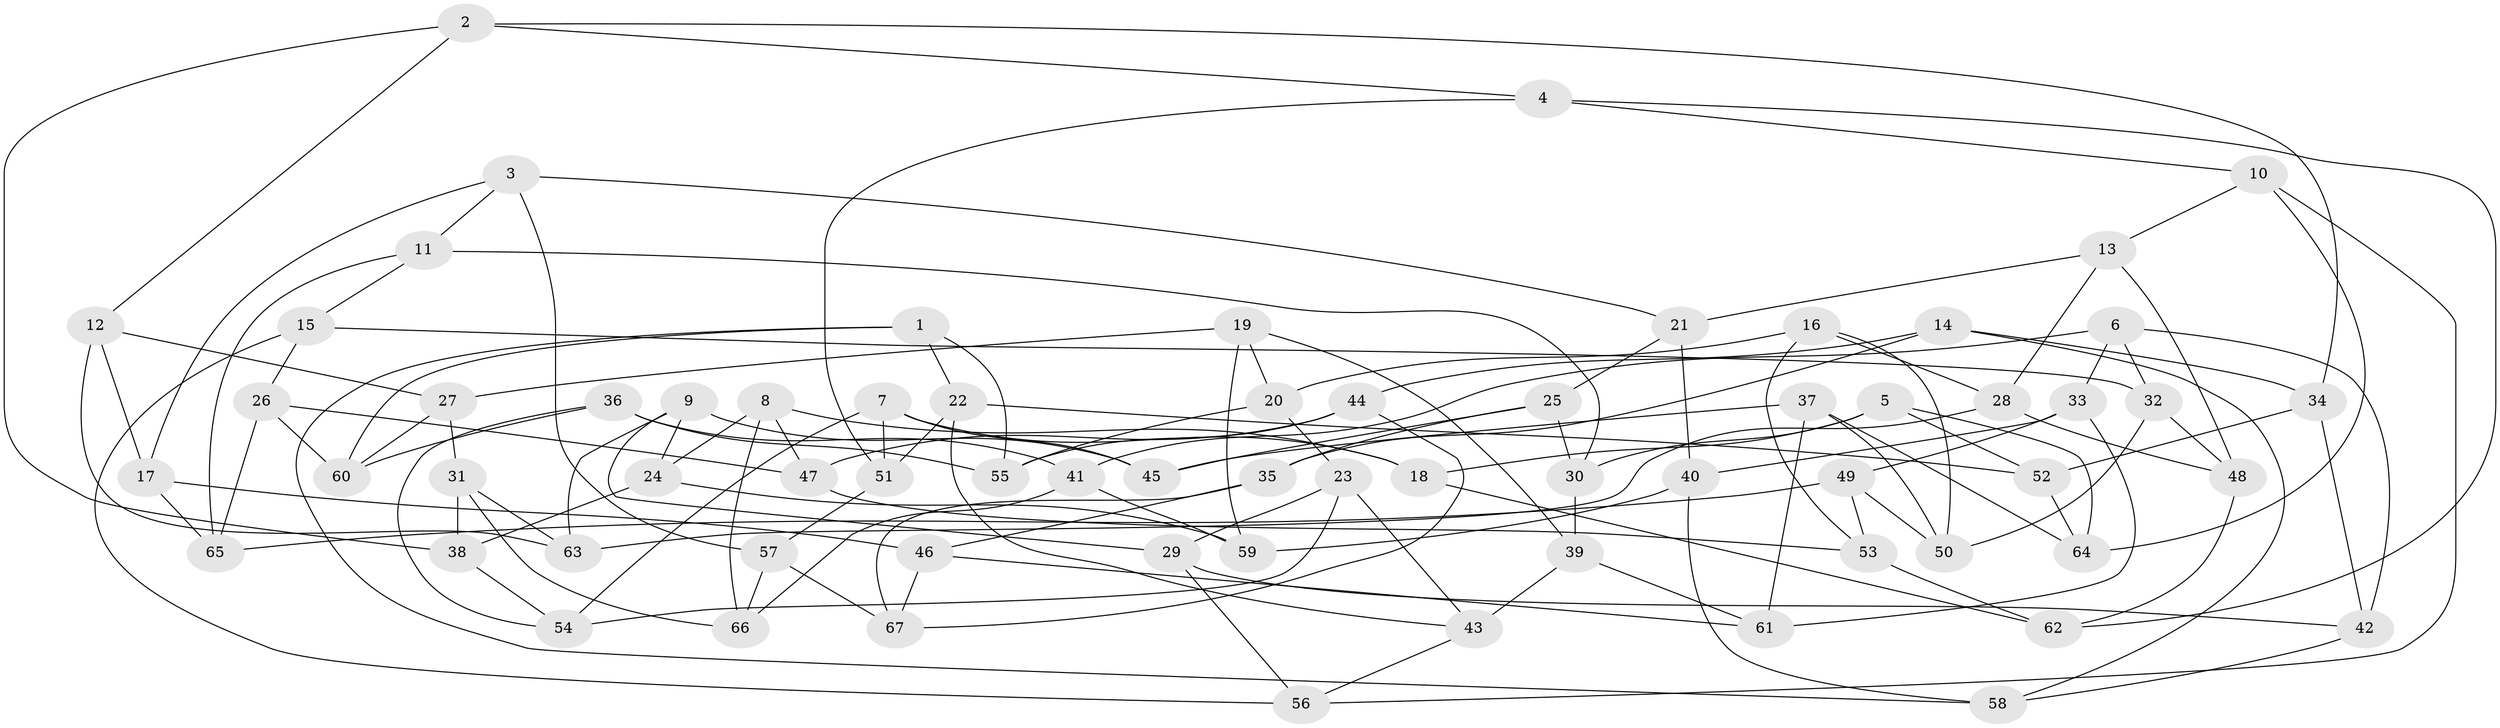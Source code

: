 // coarse degree distribution, {3: 0.3, 4: 0.15, 6: 0.15, 5: 0.15, 8: 0.05, 7: 0.1, 9: 0.05, 12: 0.05}
// Generated by graph-tools (version 1.1) at 2025/03/03/04/25 22:03:42]
// undirected, 67 vertices, 134 edges
graph export_dot {
graph [start="1"]
  node [color=gray90,style=filled];
  1;
  2;
  3;
  4;
  5;
  6;
  7;
  8;
  9;
  10;
  11;
  12;
  13;
  14;
  15;
  16;
  17;
  18;
  19;
  20;
  21;
  22;
  23;
  24;
  25;
  26;
  27;
  28;
  29;
  30;
  31;
  32;
  33;
  34;
  35;
  36;
  37;
  38;
  39;
  40;
  41;
  42;
  43;
  44;
  45;
  46;
  47;
  48;
  49;
  50;
  51;
  52;
  53;
  54;
  55;
  56;
  57;
  58;
  59;
  60;
  61;
  62;
  63;
  64;
  65;
  66;
  67;
  1 -- 60;
  1 -- 22;
  1 -- 58;
  1 -- 55;
  2 -- 12;
  2 -- 34;
  2 -- 38;
  2 -- 4;
  3 -- 21;
  3 -- 11;
  3 -- 17;
  3 -- 57;
  4 -- 51;
  4 -- 10;
  4 -- 62;
  5 -- 18;
  5 -- 64;
  5 -- 52;
  5 -- 30;
  6 -- 32;
  6 -- 42;
  6 -- 33;
  6 -- 41;
  7 -- 18;
  7 -- 51;
  7 -- 45;
  7 -- 54;
  8 -- 24;
  8 -- 47;
  8 -- 18;
  8 -- 66;
  9 -- 63;
  9 -- 45;
  9 -- 29;
  9 -- 24;
  10 -- 13;
  10 -- 56;
  10 -- 64;
  11 -- 30;
  11 -- 15;
  11 -- 65;
  12 -- 63;
  12 -- 17;
  12 -- 27;
  13 -- 48;
  13 -- 28;
  13 -- 21;
  14 -- 34;
  14 -- 35;
  14 -- 58;
  14 -- 44;
  15 -- 32;
  15 -- 56;
  15 -- 26;
  16 -- 28;
  16 -- 20;
  16 -- 53;
  16 -- 50;
  17 -- 65;
  17 -- 46;
  18 -- 62;
  19 -- 20;
  19 -- 59;
  19 -- 39;
  19 -- 27;
  20 -- 23;
  20 -- 55;
  21 -- 25;
  21 -- 40;
  22 -- 43;
  22 -- 51;
  22 -- 52;
  23 -- 54;
  23 -- 43;
  23 -- 29;
  24 -- 38;
  24 -- 59;
  25 -- 45;
  25 -- 35;
  25 -- 30;
  26 -- 60;
  26 -- 65;
  26 -- 47;
  27 -- 60;
  27 -- 31;
  28 -- 63;
  28 -- 48;
  29 -- 42;
  29 -- 56;
  30 -- 39;
  31 -- 63;
  31 -- 38;
  31 -- 66;
  32 -- 48;
  32 -- 50;
  33 -- 40;
  33 -- 49;
  33 -- 61;
  34 -- 52;
  34 -- 42;
  35 -- 67;
  35 -- 46;
  36 -- 54;
  36 -- 55;
  36 -- 60;
  36 -- 41;
  37 -- 45;
  37 -- 61;
  37 -- 64;
  37 -- 50;
  38 -- 54;
  39 -- 61;
  39 -- 43;
  40 -- 58;
  40 -- 59;
  41 -- 59;
  41 -- 66;
  42 -- 58;
  43 -- 56;
  44 -- 67;
  44 -- 55;
  44 -- 47;
  46 -- 67;
  46 -- 61;
  47 -- 53;
  48 -- 62;
  49 -- 53;
  49 -- 65;
  49 -- 50;
  51 -- 57;
  52 -- 64;
  53 -- 62;
  57 -- 66;
  57 -- 67;
}
